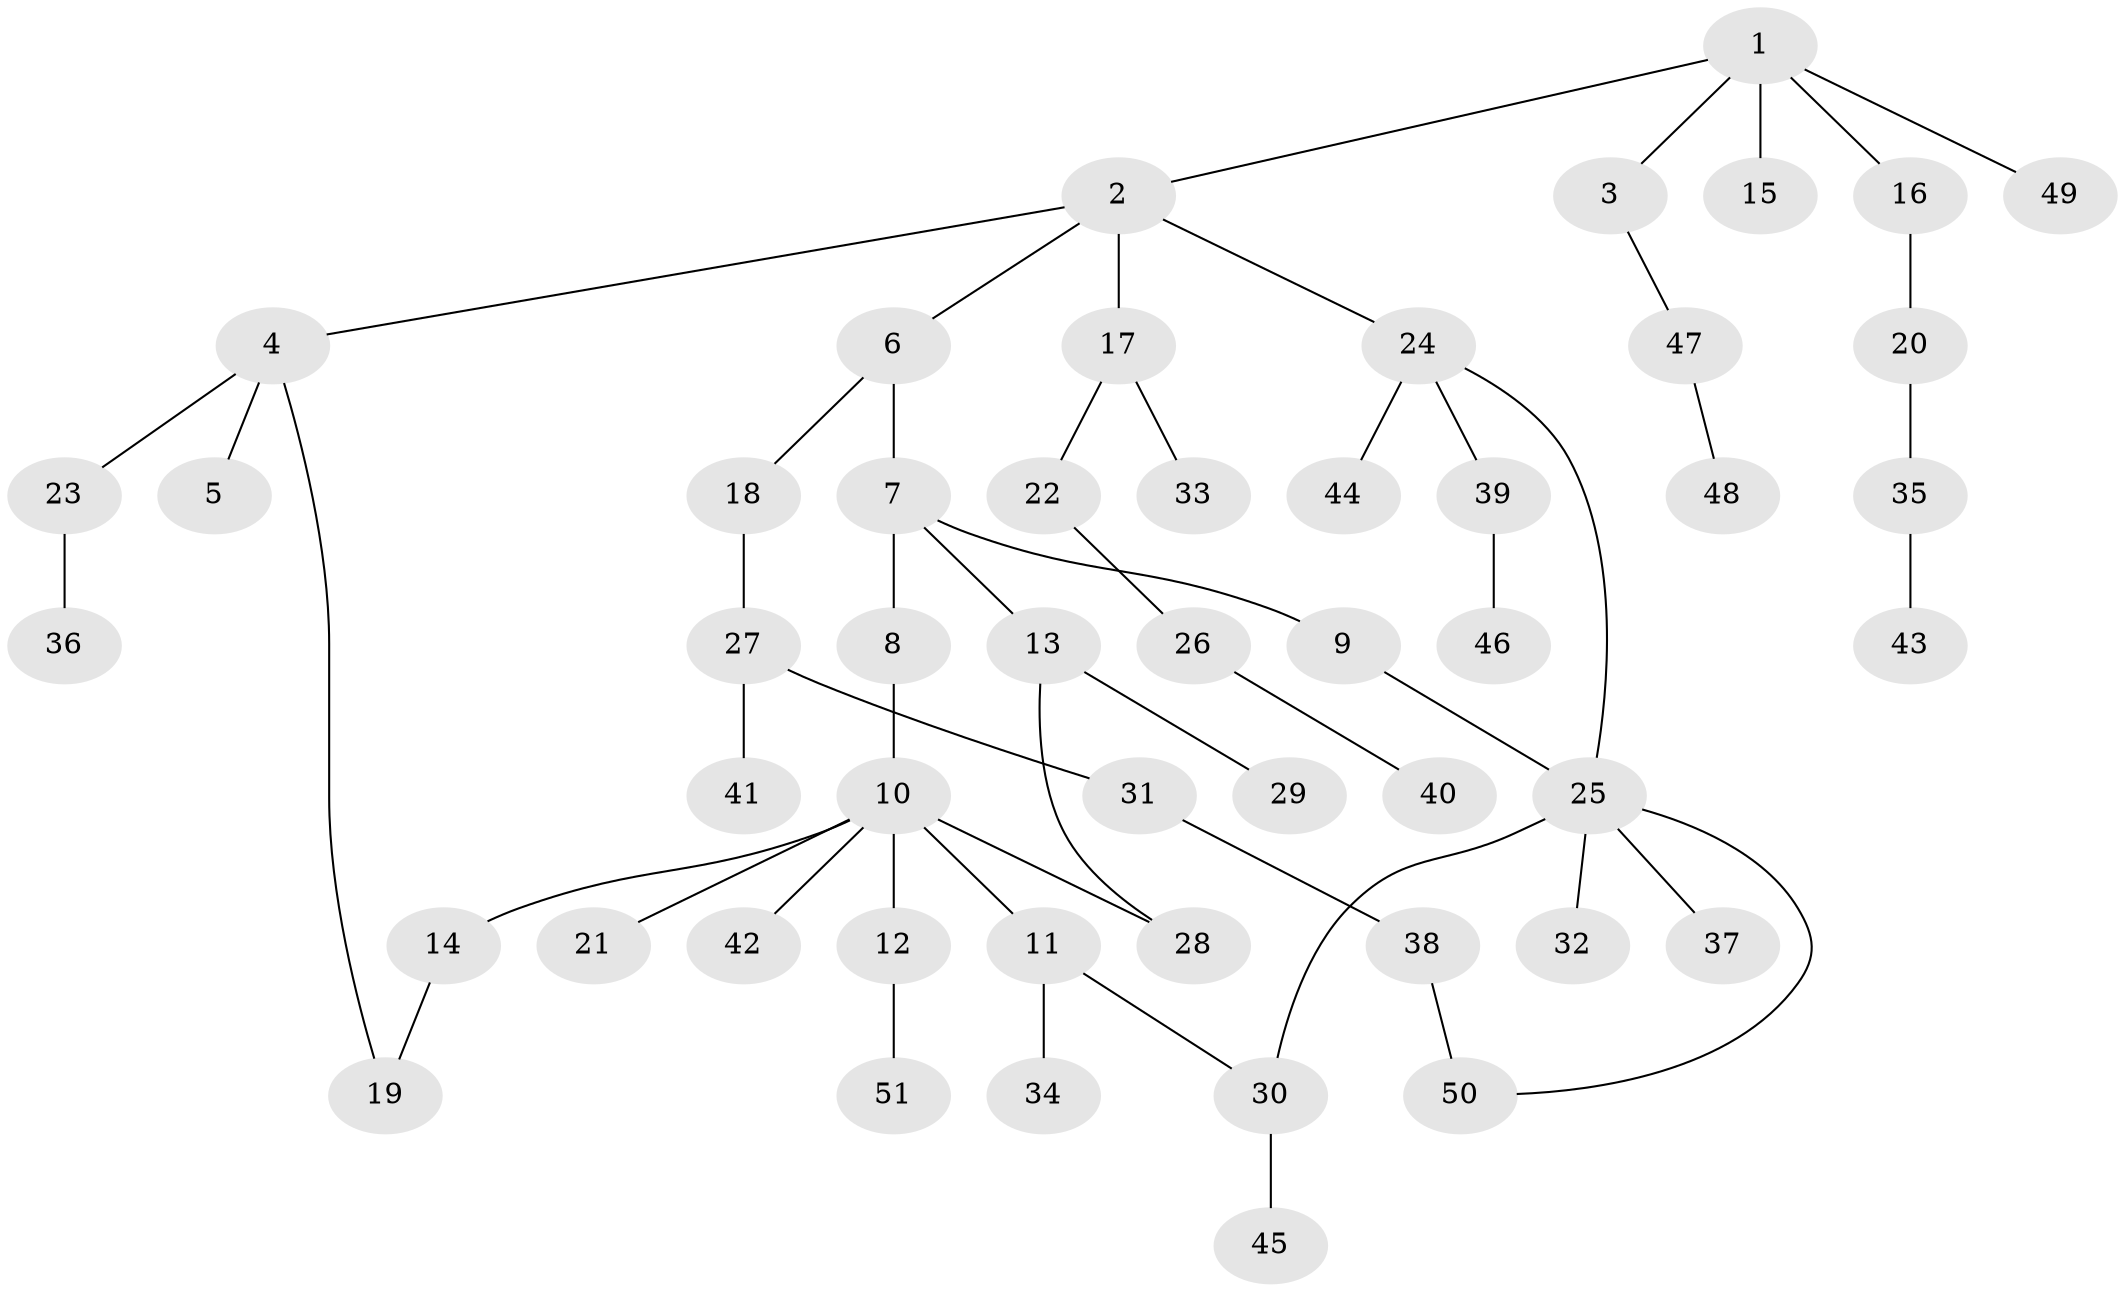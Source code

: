 // Generated by graph-tools (version 1.1) at 2025/49/03/09/25 03:49:24]
// undirected, 51 vertices, 55 edges
graph export_dot {
graph [start="1"]
  node [color=gray90,style=filled];
  1;
  2;
  3;
  4;
  5;
  6;
  7;
  8;
  9;
  10;
  11;
  12;
  13;
  14;
  15;
  16;
  17;
  18;
  19;
  20;
  21;
  22;
  23;
  24;
  25;
  26;
  27;
  28;
  29;
  30;
  31;
  32;
  33;
  34;
  35;
  36;
  37;
  38;
  39;
  40;
  41;
  42;
  43;
  44;
  45;
  46;
  47;
  48;
  49;
  50;
  51;
  1 -- 2;
  1 -- 3;
  1 -- 15;
  1 -- 16;
  1 -- 49;
  2 -- 4;
  2 -- 6;
  2 -- 17;
  2 -- 24;
  3 -- 47;
  4 -- 5;
  4 -- 23;
  4 -- 19;
  6 -- 7;
  6 -- 18;
  7 -- 8;
  7 -- 9;
  7 -- 13;
  8 -- 10;
  9 -- 25;
  10 -- 11;
  10 -- 12;
  10 -- 14;
  10 -- 21;
  10 -- 42;
  10 -- 28;
  11 -- 34;
  11 -- 30;
  12 -- 51;
  13 -- 28;
  13 -- 29;
  14 -- 19;
  16 -- 20;
  17 -- 22;
  17 -- 33;
  18 -- 27;
  20 -- 35;
  22 -- 26;
  23 -- 36;
  24 -- 25;
  24 -- 39;
  24 -- 44;
  25 -- 30;
  25 -- 32;
  25 -- 37;
  25 -- 50;
  26 -- 40;
  27 -- 31;
  27 -- 41;
  30 -- 45;
  31 -- 38;
  35 -- 43;
  38 -- 50;
  39 -- 46;
  47 -- 48;
}
